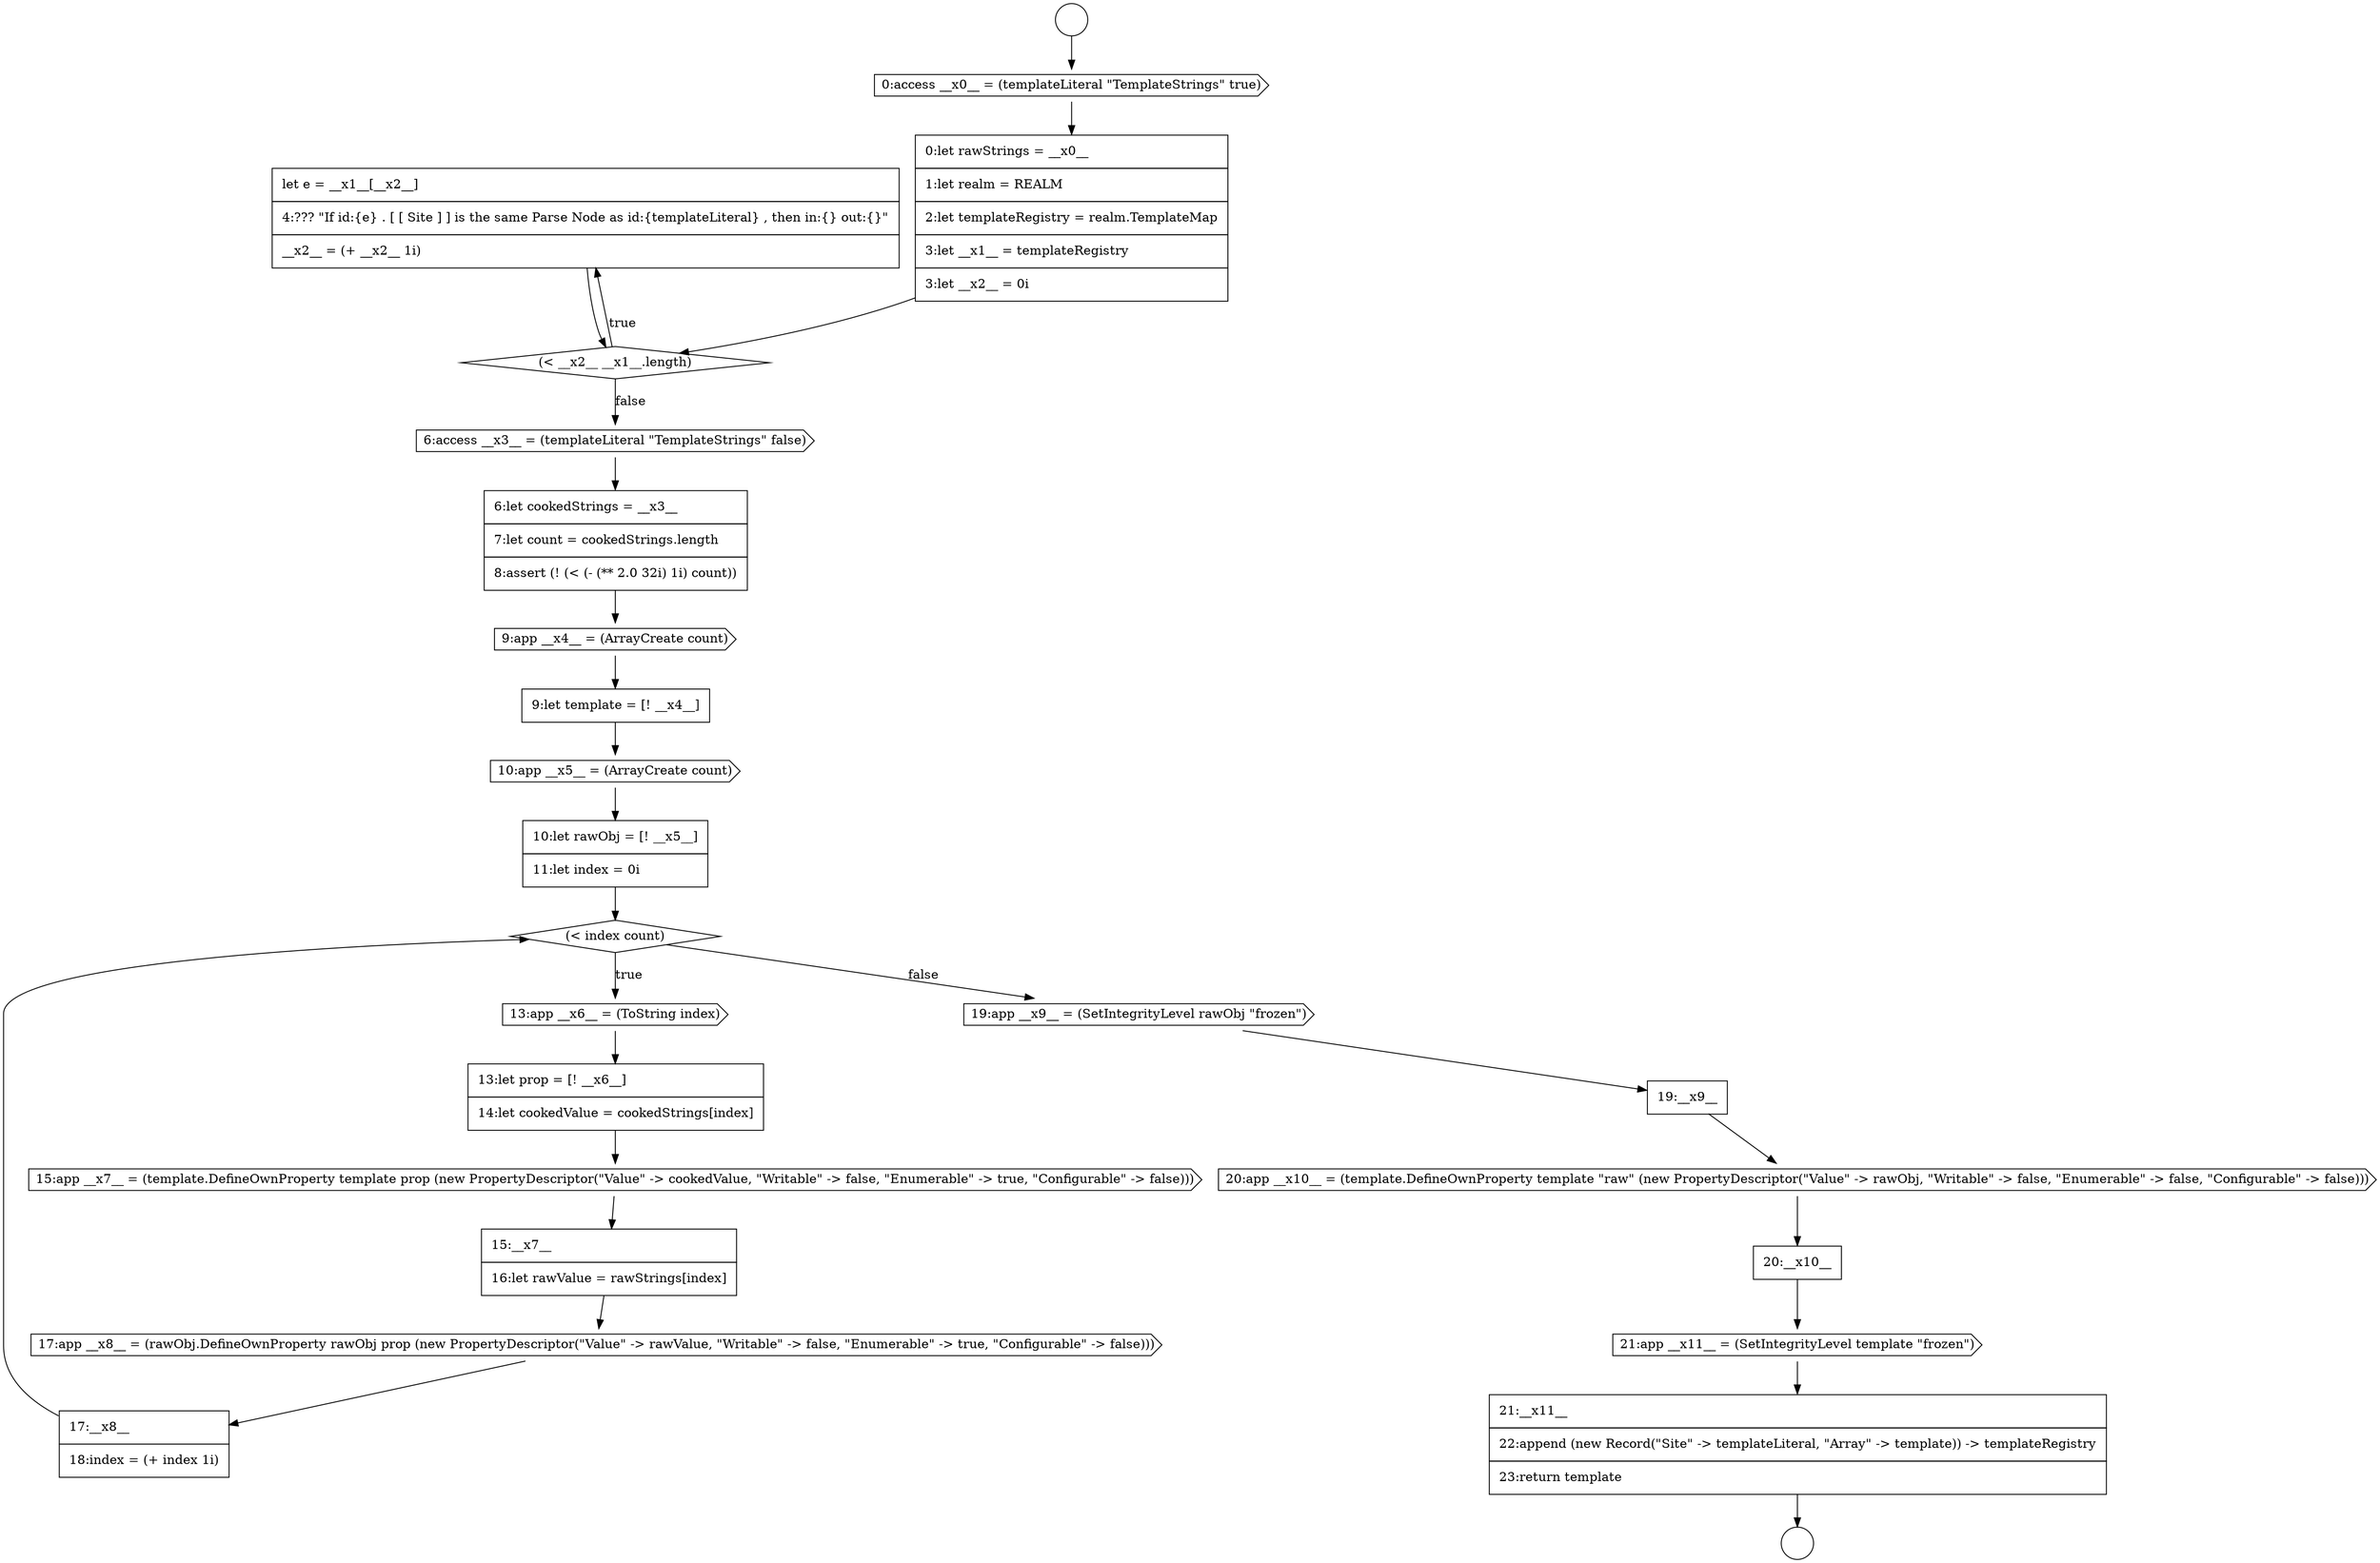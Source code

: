 digraph {
  node3858 [shape=none, margin=0, label=<<font color="black">
    <table border="0" cellborder="1" cellspacing="0" cellpadding="10">
      <tr><td align="left">let e = __x1__[__x2__]</td></tr>
      <tr><td align="left">4:??? &quot;If id:{e} . [ [ Site ] ] is the same Parse Node as id:{templateLiteral} , then in:{} out:{}&quot;</td></tr>
      <tr><td align="left">__x2__ = (+ __x2__ 1i)</td></tr>
    </table>
  </font>> color="black" fillcolor="white" style=filled]
  node3855 [shape=cds, label=<<font color="black">0:access __x0__ = (templateLiteral &quot;TemplateStrings&quot; true)</font>> color="black" fillcolor="white" style=filled]
  node3866 [shape=cds, label=<<font color="black">13:app __x6__ = (ToString index)</font>> color="black" fillcolor="white" style=filled]
  node3870 [shape=cds, label=<<font color="black">17:app __x8__ = (rawObj.DefineOwnProperty rawObj prop (new PropertyDescriptor(&quot;Value&quot; -&gt; rawValue, &quot;Writable&quot; -&gt; false, &quot;Enumerable&quot; -&gt; true, &quot;Configurable&quot; -&gt; false)))</font>> color="black" fillcolor="white" style=filled]
  node3857 [shape=diamond, label=<<font color="black">(&lt; __x2__ __x1__.length)</font>> color="black" fillcolor="white" style=filled]
  node3867 [shape=none, margin=0, label=<<font color="black">
    <table border="0" cellborder="1" cellspacing="0" cellpadding="10">
      <tr><td align="left">13:let prop = [! __x6__]</td></tr>
      <tr><td align="left">14:let cookedValue = cookedStrings[index]</td></tr>
    </table>
  </font>> color="black" fillcolor="white" style=filled]
  node3877 [shape=none, margin=0, label=<<font color="black">
    <table border="0" cellborder="1" cellspacing="0" cellpadding="10">
      <tr><td align="left">21:__x11__</td></tr>
      <tr><td align="left">22:append (new Record(&quot;Site&quot; -&gt; templateLiteral, &quot;Array&quot; -&gt; template)) -&gt; templateRegistry</td></tr>
      <tr><td align="left">23:return template</td></tr>
    </table>
  </font>> color="black" fillcolor="white" style=filled]
  node3862 [shape=none, margin=0, label=<<font color="black">
    <table border="0" cellborder="1" cellspacing="0" cellpadding="10">
      <tr><td align="left">9:let template = [! __x4__]</td></tr>
    </table>
  </font>> color="black" fillcolor="white" style=filled]
  node3856 [shape=none, margin=0, label=<<font color="black">
    <table border="0" cellborder="1" cellspacing="0" cellpadding="10">
      <tr><td align="left">0:let rawStrings = __x0__</td></tr>
      <tr><td align="left">1:let realm = REALM</td></tr>
      <tr><td align="left">2:let templateRegistry = realm.TemplateMap</td></tr>
      <tr><td align="left">3:let __x1__ = templateRegistry</td></tr>
      <tr><td align="left">3:let __x2__ = 0i</td></tr>
    </table>
  </font>> color="black" fillcolor="white" style=filled]
  node3871 [shape=none, margin=0, label=<<font color="black">
    <table border="0" cellborder="1" cellspacing="0" cellpadding="10">
      <tr><td align="left">17:__x8__</td></tr>
      <tr><td align="left">18:index = (+ index 1i)</td></tr>
    </table>
  </font>> color="black" fillcolor="white" style=filled]
  node3868 [shape=cds, label=<<font color="black">15:app __x7__ = (template.DefineOwnProperty template prop (new PropertyDescriptor(&quot;Value&quot; -&gt; cookedValue, &quot;Writable&quot; -&gt; false, &quot;Enumerable&quot; -&gt; true, &quot;Configurable&quot; -&gt; false)))</font>> color="black" fillcolor="white" style=filled]
  node3861 [shape=cds, label=<<font color="black">9:app __x4__ = (ArrayCreate count)</font>> color="black" fillcolor="white" style=filled]
  node3876 [shape=cds, label=<<font color="black">21:app __x11__ = (SetIntegrityLevel template &quot;frozen&quot;)</font>> color="black" fillcolor="white" style=filled]
  node3872 [shape=cds, label=<<font color="black">19:app __x9__ = (SetIntegrityLevel rawObj &quot;frozen&quot;)</font>> color="black" fillcolor="white" style=filled]
  node3853 [shape=circle label=" " color="black" fillcolor="white" style=filled]
  node3874 [shape=cds, label=<<font color="black">20:app __x10__ = (template.DefineOwnProperty template &quot;raw&quot; (new PropertyDescriptor(&quot;Value&quot; -&gt; rawObj, &quot;Writable&quot; -&gt; false, &quot;Enumerable&quot; -&gt; false, &quot;Configurable&quot; -&gt; false)))</font>> color="black" fillcolor="white" style=filled]
  node3875 [shape=none, margin=0, label=<<font color="black">
    <table border="0" cellborder="1" cellspacing="0" cellpadding="10">
      <tr><td align="left">20:__x10__</td></tr>
    </table>
  </font>> color="black" fillcolor="white" style=filled]
  node3869 [shape=none, margin=0, label=<<font color="black">
    <table border="0" cellborder="1" cellspacing="0" cellpadding="10">
      <tr><td align="left">15:__x7__</td></tr>
      <tr><td align="left">16:let rawValue = rawStrings[index]</td></tr>
    </table>
  </font>> color="black" fillcolor="white" style=filled]
  node3854 [shape=circle label=" " color="black" fillcolor="white" style=filled]
  node3873 [shape=none, margin=0, label=<<font color="black">
    <table border="0" cellborder="1" cellspacing="0" cellpadding="10">
      <tr><td align="left">19:__x9__</td></tr>
    </table>
  </font>> color="black" fillcolor="white" style=filled]
  node3863 [shape=cds, label=<<font color="black">10:app __x5__ = (ArrayCreate count)</font>> color="black" fillcolor="white" style=filled]
  node3864 [shape=none, margin=0, label=<<font color="black">
    <table border="0" cellborder="1" cellspacing="0" cellpadding="10">
      <tr><td align="left">10:let rawObj = [! __x5__]</td></tr>
      <tr><td align="left">11:let index = 0i</td></tr>
    </table>
  </font>> color="black" fillcolor="white" style=filled]
  node3859 [shape=cds, label=<<font color="black">6:access __x3__ = (templateLiteral &quot;TemplateStrings&quot; false)</font>> color="black" fillcolor="white" style=filled]
  node3860 [shape=none, margin=0, label=<<font color="black">
    <table border="0" cellborder="1" cellspacing="0" cellpadding="10">
      <tr><td align="left">6:let cookedStrings = __x3__</td></tr>
      <tr><td align="left">7:let count = cookedStrings.length</td></tr>
      <tr><td align="left">8:assert (! (&lt; (- (** 2.0 32i) 1i) count))</td></tr>
    </table>
  </font>> color="black" fillcolor="white" style=filled]
  node3865 [shape=diamond, label=<<font color="black">(&lt; index count)</font>> color="black" fillcolor="white" style=filled]
  node3866 -> node3867 [ color="black"]
  node3859 -> node3860 [ color="black"]
  node3858 -> node3857 [ color="black"]
  node3855 -> node3856 [ color="black"]
  node3875 -> node3876 [ color="black"]
  node3864 -> node3865 [ color="black"]
  node3870 -> node3871 [ color="black"]
  node3868 -> node3869 [ color="black"]
  node3877 -> node3854 [ color="black"]
  node3874 -> node3875 [ color="black"]
  node3853 -> node3855 [ color="black"]
  node3865 -> node3866 [label=<<font color="black">true</font>> color="black"]
  node3865 -> node3872 [label=<<font color="black">false</font>> color="black"]
  node3860 -> node3861 [ color="black"]
  node3867 -> node3868 [ color="black"]
  node3871 -> node3865 [ color="black"]
  node3856 -> node3857 [ color="black"]
  node3861 -> node3862 [ color="black"]
  node3862 -> node3863 [ color="black"]
  node3869 -> node3870 [ color="black"]
  node3857 -> node3858 [label=<<font color="black">true</font>> color="black"]
  node3857 -> node3859 [label=<<font color="black">false</font>> color="black"]
  node3876 -> node3877 [ color="black"]
  node3872 -> node3873 [ color="black"]
  node3863 -> node3864 [ color="black"]
  node3873 -> node3874 [ color="black"]
}
